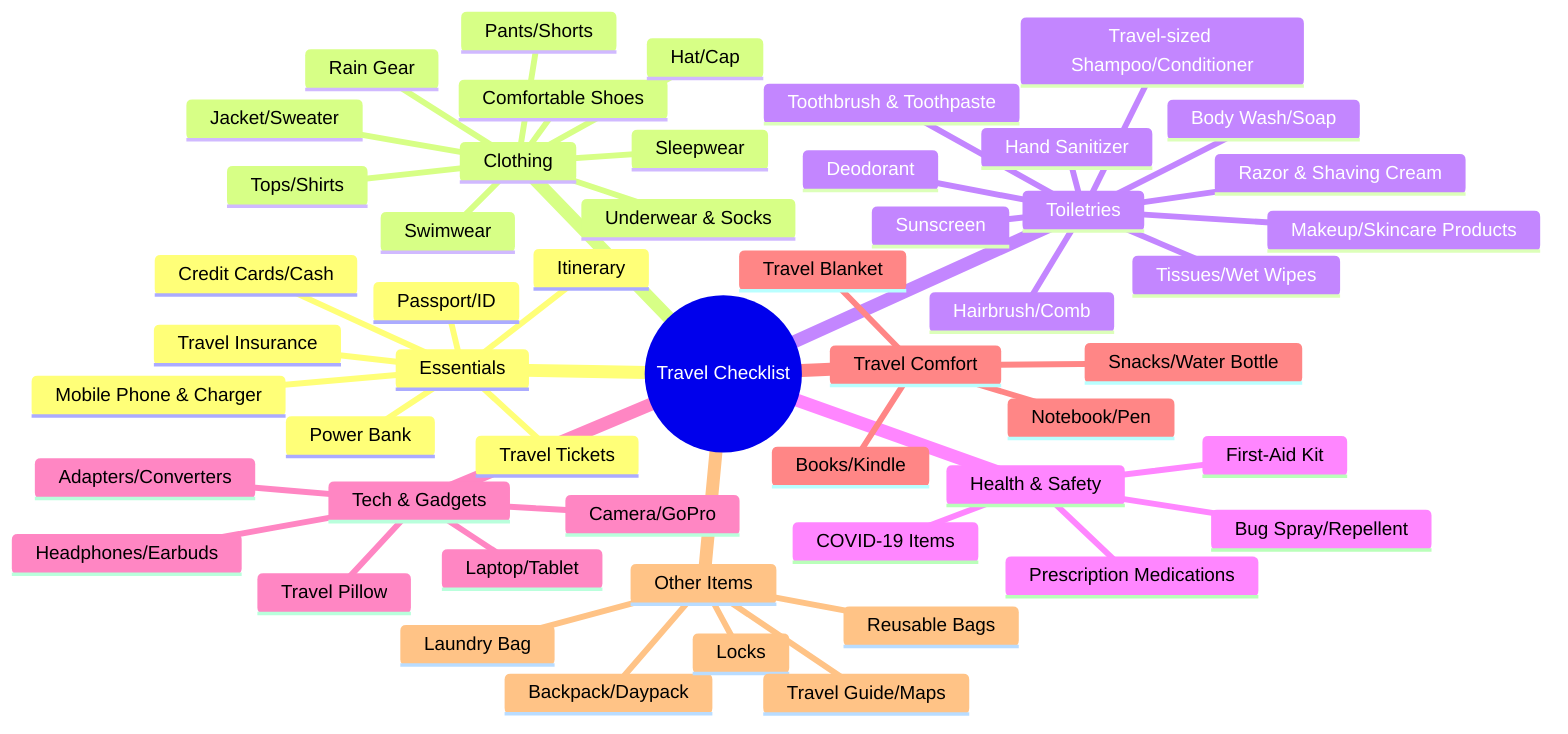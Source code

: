 mindmap
  root((Travel Checklist))
    Essentials
      Passport/ID
      Travel Tickets
      Itinerary
      Credit Cards/Cash
      Travel Insurance
      Mobile Phone & Charger
      Power Bank
    Clothing
      Tops/Shirts
      Pants/Shorts
      Underwear & Socks
      Jacket/Sweater
      Comfortable Shoes
      Sleepwear
      Swimwear
      Hat/Cap
      Rain Gear
    Toiletries
      Toothbrush & Toothpaste
      Travel-sized Shampoo/Conditioner
      Body Wash/Soap
      Deodorant
      Razor & Shaving Cream
      Hairbrush/Comb
      Makeup/Skincare Products
      Sunscreen
      Hand Sanitizer
      Tissues/Wet Wipes
    Health & Safety
      Prescription Medications
      First-Aid Kit
      COVID-19 Items
      Bug Spray/Repellent
    Tech & Gadgets
      Adapters/Converters
      Laptop/Tablet
      Headphones/Earbuds
      Camera/GoPro
      Travel Pillow
    Travel Comfort
      Snacks/Water Bottle
      Books/Kindle
      Travel Blanket
      Notebook/Pen
    Other Items
      Backpack/Daypack
      Laundry Bag
      Locks
      Travel Guide/Maps
      Reusable Bags